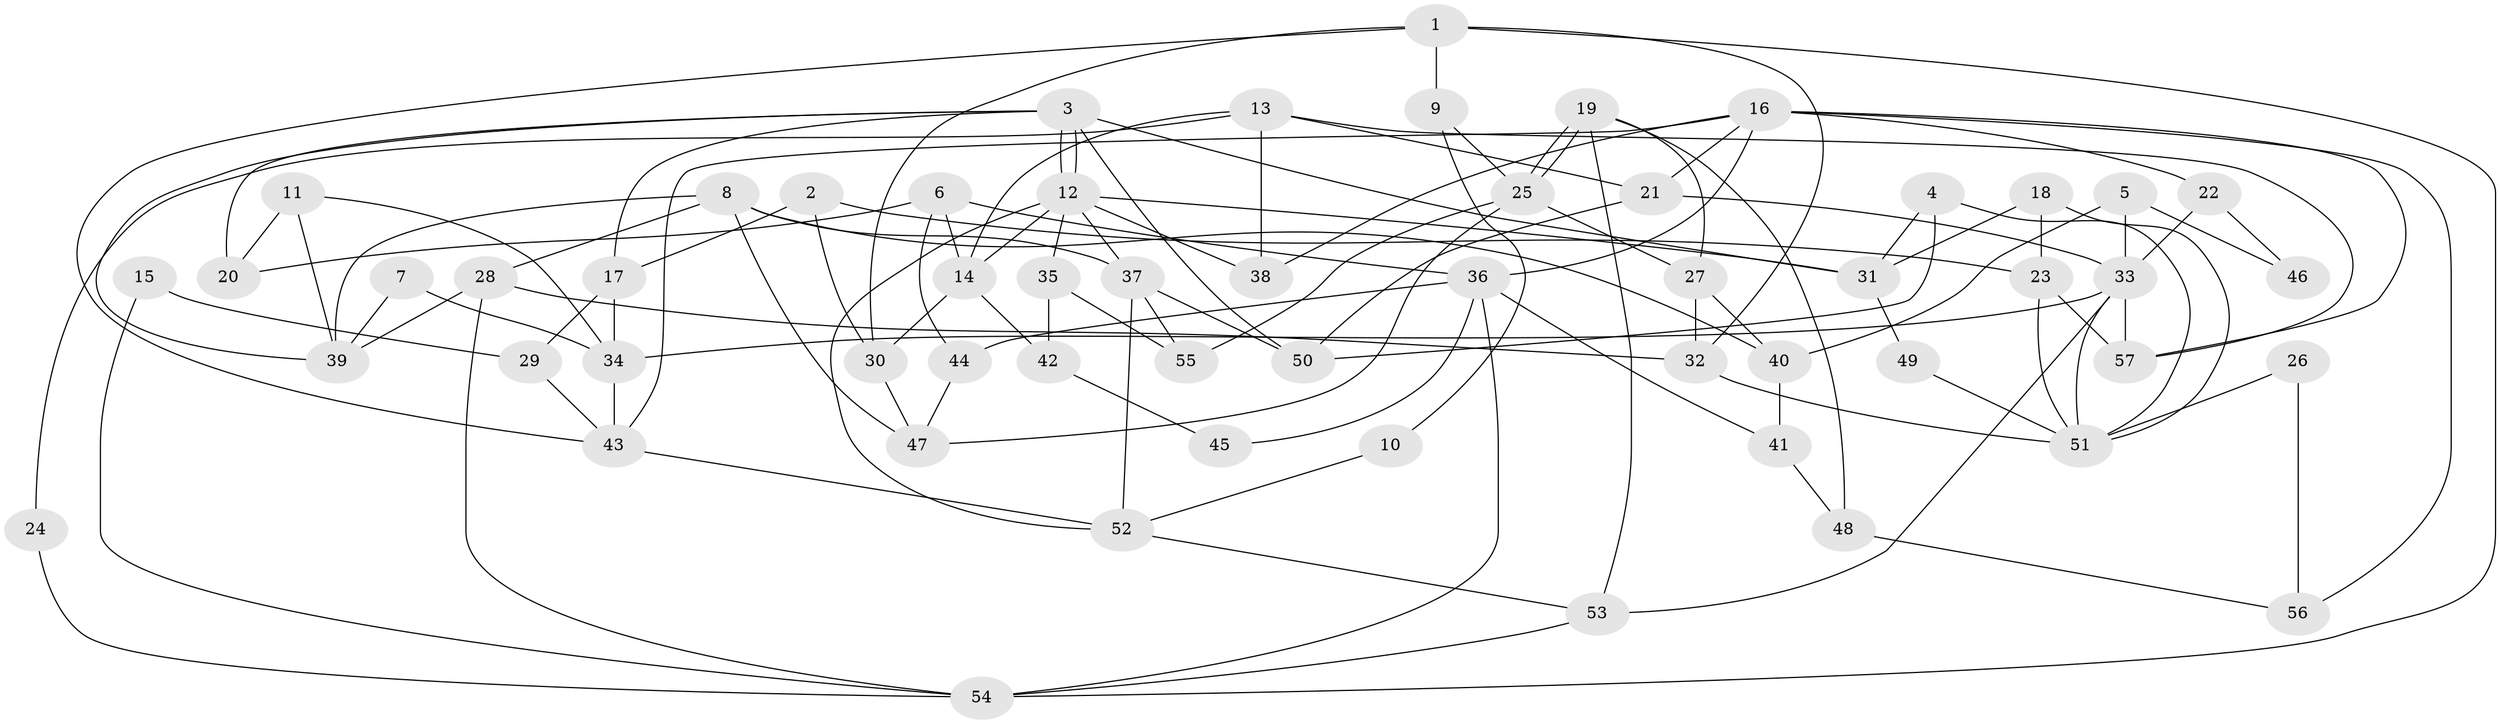 // Generated by graph-tools (version 1.1) at 2025/02/03/09/25 03:02:10]
// undirected, 57 vertices, 114 edges
graph export_dot {
graph [start="1"]
  node [color=gray90,style=filled];
  1;
  2;
  3;
  4;
  5;
  6;
  7;
  8;
  9;
  10;
  11;
  12;
  13;
  14;
  15;
  16;
  17;
  18;
  19;
  20;
  21;
  22;
  23;
  24;
  25;
  26;
  27;
  28;
  29;
  30;
  31;
  32;
  33;
  34;
  35;
  36;
  37;
  38;
  39;
  40;
  41;
  42;
  43;
  44;
  45;
  46;
  47;
  48;
  49;
  50;
  51;
  52;
  53;
  54;
  55;
  56;
  57;
  1 -- 54;
  1 -- 32;
  1 -- 9;
  1 -- 30;
  1 -- 43;
  2 -- 30;
  2 -- 23;
  2 -- 17;
  3 -- 31;
  3 -- 12;
  3 -- 12;
  3 -- 17;
  3 -- 20;
  3 -- 39;
  3 -- 50;
  4 -- 50;
  4 -- 51;
  4 -- 31;
  5 -- 40;
  5 -- 33;
  5 -- 46;
  6 -- 20;
  6 -- 44;
  6 -- 14;
  6 -- 36;
  7 -- 39;
  7 -- 34;
  8 -- 37;
  8 -- 47;
  8 -- 28;
  8 -- 39;
  8 -- 40;
  9 -- 25;
  9 -- 10;
  10 -- 52;
  11 -- 34;
  11 -- 39;
  11 -- 20;
  12 -- 14;
  12 -- 31;
  12 -- 35;
  12 -- 37;
  12 -- 38;
  12 -- 52;
  13 -- 21;
  13 -- 38;
  13 -- 14;
  13 -- 24;
  13 -- 57;
  14 -- 30;
  14 -- 42;
  15 -- 29;
  15 -- 54;
  16 -- 21;
  16 -- 43;
  16 -- 22;
  16 -- 36;
  16 -- 38;
  16 -- 56;
  16 -- 57;
  17 -- 29;
  17 -- 34;
  18 -- 31;
  18 -- 51;
  18 -- 23;
  19 -- 25;
  19 -- 25;
  19 -- 53;
  19 -- 27;
  19 -- 48;
  21 -- 50;
  21 -- 33;
  22 -- 33;
  22 -- 46;
  23 -- 57;
  23 -- 51;
  24 -- 54;
  25 -- 27;
  25 -- 47;
  25 -- 55;
  26 -- 51;
  26 -- 56;
  27 -- 32;
  27 -- 40;
  28 -- 39;
  28 -- 32;
  28 -- 54;
  29 -- 43;
  30 -- 47;
  31 -- 49;
  32 -- 51;
  33 -- 34;
  33 -- 57;
  33 -- 51;
  33 -- 53;
  34 -- 43;
  35 -- 55;
  35 -- 42;
  36 -- 41;
  36 -- 44;
  36 -- 45;
  36 -- 54;
  37 -- 52;
  37 -- 50;
  37 -- 55;
  40 -- 41;
  41 -- 48;
  42 -- 45;
  43 -- 52;
  44 -- 47;
  48 -- 56;
  49 -- 51;
  52 -- 53;
  53 -- 54;
}
